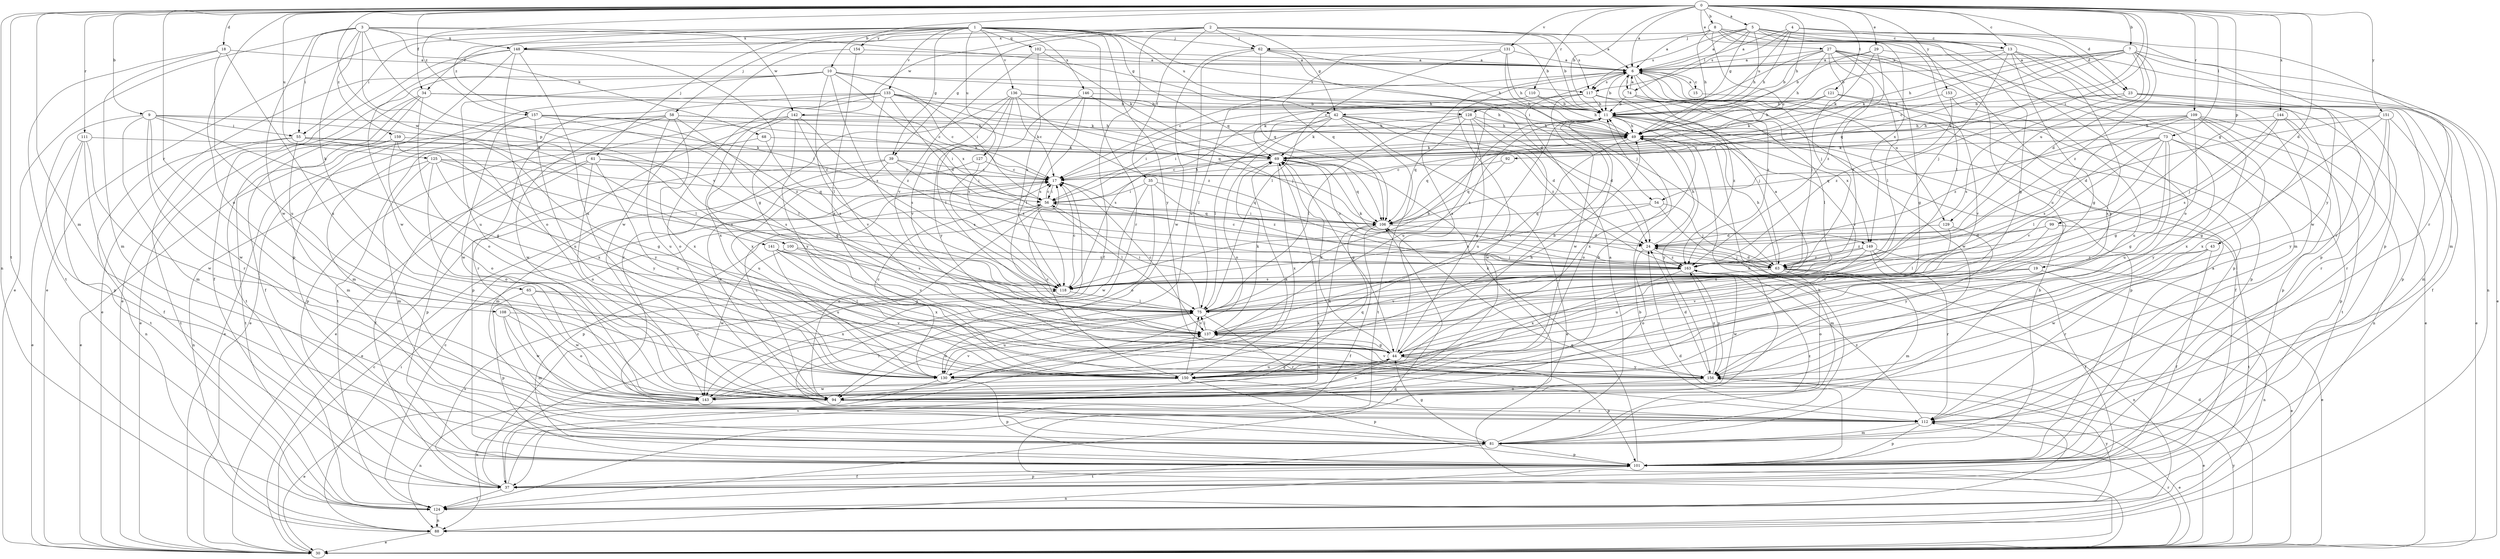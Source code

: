 strict digraph  {
0;
1;
2;
3;
4;
5;
6;
7;
8;
9;
10;
11;
13;
15;
17;
18;
19;
23;
24;
27;
29;
30;
34;
35;
37;
39;
42;
43;
44;
49;
54;
55;
56;
58;
61;
62;
63;
65;
68;
69;
73;
74;
75;
81;
88;
92;
94;
99;
100;
101;
102;
106;
108;
109;
110;
111;
112;
117;
118;
121;
124;
125;
127;
128;
129;
130;
131;
133;
136;
137;
141;
142;
143;
144;
146;
148;
149;
150;
151;
153;
154;
156;
157;
159;
163;
0 -> 5  [label=a];
0 -> 6  [label=a];
0 -> 7  [label=b];
0 -> 8  [label=b];
0 -> 9  [label=b];
0 -> 10  [label=b];
0 -> 11  [label=b];
0 -> 13  [label=c];
0 -> 18  [label=d];
0 -> 19  [label=d];
0 -> 23  [label=d];
0 -> 27  [label=e];
0 -> 29  [label=e];
0 -> 34  [label=f];
0 -> 49  [label=h];
0 -> 54  [label=i];
0 -> 73  [label=l];
0 -> 81  [label=m];
0 -> 88  [label=n];
0 -> 92  [label=o];
0 -> 94  [label=o];
0 -> 99  [label=p];
0 -> 108  [label=r];
0 -> 109  [label=r];
0 -> 110  [label=r];
0 -> 111  [label=r];
0 -> 121  [label=t];
0 -> 124  [label=t];
0 -> 125  [label=u];
0 -> 131  [label=v];
0 -> 141  [label=w];
0 -> 144  [label=x];
0 -> 151  [label=y];
0 -> 153  [label=y];
0 -> 157  [label=z];
1 -> 11  [label=b];
1 -> 30  [label=e];
1 -> 39  [label=g];
1 -> 54  [label=i];
1 -> 55  [label=i];
1 -> 58  [label=j];
1 -> 61  [label=j];
1 -> 62  [label=j];
1 -> 102  [label=q];
1 -> 106  [label=q];
1 -> 112  [label=r];
1 -> 127  [label=u];
1 -> 128  [label=u];
1 -> 133  [label=v];
1 -> 136  [label=v];
1 -> 146  [label=x];
1 -> 148  [label=x];
1 -> 154  [label=y];
1 -> 156  [label=y];
1 -> 157  [label=z];
2 -> 6  [label=a];
2 -> 11  [label=b];
2 -> 34  [label=f];
2 -> 35  [label=f];
2 -> 37  [label=f];
2 -> 39  [label=g];
2 -> 42  [label=g];
2 -> 62  [label=j];
2 -> 117  [label=s];
2 -> 142  [label=w];
3 -> 30  [label=e];
3 -> 42  [label=g];
3 -> 55  [label=i];
3 -> 65  [label=k];
3 -> 68  [label=k];
3 -> 100  [label=p];
3 -> 137  [label=v];
3 -> 142  [label=w];
3 -> 143  [label=w];
3 -> 148  [label=x];
3 -> 159  [label=z];
4 -> 6  [label=a];
4 -> 13  [label=c];
4 -> 49  [label=h];
4 -> 112  [label=r];
4 -> 117  [label=s];
4 -> 128  [label=u];
4 -> 156  [label=y];
5 -> 6  [label=a];
5 -> 13  [label=c];
5 -> 23  [label=d];
5 -> 42  [label=g];
5 -> 43  [label=g];
5 -> 44  [label=g];
5 -> 49  [label=h];
5 -> 62  [label=j];
5 -> 74  [label=l];
5 -> 94  [label=o];
5 -> 117  [label=s];
6 -> 11  [label=b];
6 -> 15  [label=c];
6 -> 17  [label=c];
6 -> 63  [label=j];
6 -> 74  [label=l];
6 -> 101  [label=p];
6 -> 117  [label=s];
6 -> 124  [label=t];
6 -> 129  [label=u];
6 -> 163  [label=z];
7 -> 6  [label=a];
7 -> 17  [label=c];
7 -> 24  [label=d];
7 -> 49  [label=h];
7 -> 69  [label=k];
7 -> 81  [label=m];
7 -> 88  [label=n];
7 -> 106  [label=q];
7 -> 129  [label=u];
7 -> 163  [label=z];
8 -> 6  [label=a];
8 -> 17  [label=c];
8 -> 49  [label=h];
8 -> 75  [label=l];
8 -> 101  [label=p];
8 -> 130  [label=u];
8 -> 148  [label=x];
8 -> 149  [label=x];
9 -> 44  [label=g];
9 -> 55  [label=i];
9 -> 56  [label=i];
9 -> 75  [label=l];
9 -> 81  [label=m];
9 -> 101  [label=p];
9 -> 112  [label=r];
9 -> 143  [label=w];
10 -> 30  [label=e];
10 -> 37  [label=f];
10 -> 49  [label=h];
10 -> 56  [label=i];
10 -> 75  [label=l];
10 -> 117  [label=s];
10 -> 118  [label=s];
10 -> 130  [label=u];
10 -> 149  [label=x];
11 -> 49  [label=h];
11 -> 56  [label=i];
11 -> 94  [label=o];
11 -> 101  [label=p];
11 -> 118  [label=s];
11 -> 130  [label=u];
11 -> 137  [label=v];
11 -> 149  [label=x];
11 -> 150  [label=x];
13 -> 6  [label=a];
13 -> 11  [label=b];
13 -> 44  [label=g];
13 -> 63  [label=j];
13 -> 112  [label=r];
13 -> 143  [label=w];
13 -> 150  [label=x];
15 -> 6  [label=a];
15 -> 101  [label=p];
17 -> 56  [label=i];
18 -> 6  [label=a];
18 -> 81  [label=m];
18 -> 124  [label=t];
18 -> 130  [label=u];
18 -> 150  [label=x];
19 -> 88  [label=n];
19 -> 118  [label=s];
19 -> 137  [label=v];
23 -> 11  [label=b];
23 -> 30  [label=e];
23 -> 37  [label=f];
23 -> 69  [label=k];
23 -> 101  [label=p];
23 -> 118  [label=s];
24 -> 49  [label=h];
24 -> 63  [label=j];
24 -> 94  [label=o];
24 -> 163  [label=z];
27 -> 6  [label=a];
27 -> 11  [label=b];
27 -> 17  [label=c];
27 -> 44  [label=g];
27 -> 49  [label=h];
27 -> 63  [label=j];
27 -> 75  [label=l];
27 -> 81  [label=m];
27 -> 101  [label=p];
27 -> 118  [label=s];
27 -> 156  [label=y];
29 -> 6  [label=a];
29 -> 11  [label=b];
29 -> 30  [label=e];
29 -> 69  [label=k];
29 -> 163  [label=z];
30 -> 17  [label=c];
30 -> 24  [label=d];
30 -> 106  [label=q];
30 -> 112  [label=r];
30 -> 156  [label=y];
34 -> 11  [label=b];
34 -> 17  [label=c];
34 -> 30  [label=e];
34 -> 37  [label=f];
34 -> 94  [label=o];
34 -> 124  [label=t];
35 -> 56  [label=i];
35 -> 94  [label=o];
35 -> 106  [label=q];
35 -> 143  [label=w];
35 -> 163  [label=z];
37 -> 17  [label=c];
37 -> 69  [label=k];
37 -> 101  [label=p];
37 -> 118  [label=s];
37 -> 124  [label=t];
37 -> 137  [label=v];
39 -> 17  [label=c];
39 -> 30  [label=e];
39 -> 56  [label=i];
39 -> 81  [label=m];
39 -> 130  [label=u];
39 -> 163  [label=z];
42 -> 24  [label=d];
42 -> 30  [label=e];
42 -> 49  [label=h];
42 -> 69  [label=k];
42 -> 75  [label=l];
42 -> 94  [label=o];
42 -> 118  [label=s];
42 -> 124  [label=t];
42 -> 163  [label=z];
43 -> 37  [label=f];
43 -> 112  [label=r];
43 -> 143  [label=w];
43 -> 163  [label=z];
44 -> 6  [label=a];
44 -> 11  [label=b];
44 -> 69  [label=k];
44 -> 94  [label=o];
44 -> 101  [label=p];
44 -> 130  [label=u];
44 -> 150  [label=x];
44 -> 156  [label=y];
49 -> 69  [label=k];
49 -> 106  [label=q];
49 -> 137  [label=v];
49 -> 156  [label=y];
54 -> 63  [label=j];
54 -> 81  [label=m];
54 -> 106  [label=q];
54 -> 118  [label=s];
55 -> 44  [label=g];
55 -> 69  [label=k];
55 -> 81  [label=m];
55 -> 88  [label=n];
55 -> 124  [label=t];
55 -> 156  [label=y];
56 -> 17  [label=c];
56 -> 49  [label=h];
56 -> 75  [label=l];
56 -> 94  [label=o];
56 -> 101  [label=p];
56 -> 106  [label=q];
58 -> 30  [label=e];
58 -> 44  [label=g];
58 -> 49  [label=h];
58 -> 69  [label=k];
58 -> 101  [label=p];
58 -> 130  [label=u];
58 -> 143  [label=w];
58 -> 150  [label=x];
61 -> 17  [label=c];
61 -> 37  [label=f];
61 -> 94  [label=o];
61 -> 101  [label=p];
61 -> 118  [label=s];
61 -> 130  [label=u];
62 -> 6  [label=a];
62 -> 24  [label=d];
62 -> 49  [label=h];
62 -> 106  [label=q];
62 -> 130  [label=u];
62 -> 143  [label=w];
63 -> 17  [label=c];
63 -> 24  [label=d];
63 -> 30  [label=e];
63 -> 49  [label=h];
63 -> 69  [label=k];
63 -> 81  [label=m];
63 -> 88  [label=n];
63 -> 94  [label=o];
63 -> 137  [label=v];
65 -> 75  [label=l];
65 -> 101  [label=p];
65 -> 143  [label=w];
65 -> 150  [label=x];
68 -> 69  [label=k];
68 -> 101  [label=p];
68 -> 118  [label=s];
69 -> 17  [label=c];
69 -> 44  [label=g];
69 -> 106  [label=q];
69 -> 150  [label=x];
69 -> 163  [label=z];
73 -> 44  [label=g];
73 -> 69  [label=k];
73 -> 75  [label=l];
73 -> 101  [label=p];
73 -> 106  [label=q];
73 -> 118  [label=s];
73 -> 130  [label=u];
73 -> 137  [label=v];
73 -> 156  [label=y];
74 -> 6  [label=a];
74 -> 11  [label=b];
74 -> 75  [label=l];
74 -> 143  [label=w];
74 -> 163  [label=z];
75 -> 6  [label=a];
75 -> 11  [label=b];
75 -> 56  [label=i];
75 -> 94  [label=o];
75 -> 112  [label=r];
75 -> 130  [label=u];
75 -> 137  [label=v];
81 -> 6  [label=a];
81 -> 44  [label=g];
81 -> 49  [label=h];
81 -> 101  [label=p];
81 -> 124  [label=t];
81 -> 163  [label=z];
88 -> 30  [label=e];
88 -> 56  [label=i];
92 -> 17  [label=c];
92 -> 106  [label=q];
94 -> 11  [label=b];
94 -> 17  [label=c];
94 -> 30  [label=e];
94 -> 49  [label=h];
94 -> 106  [label=q];
94 -> 112  [label=r];
99 -> 24  [label=d];
99 -> 124  [label=t];
99 -> 137  [label=v];
99 -> 163  [label=z];
100 -> 63  [label=j];
100 -> 137  [label=v];
100 -> 143  [label=w];
101 -> 6  [label=a];
101 -> 11  [label=b];
101 -> 24  [label=d];
101 -> 37  [label=f];
101 -> 88  [label=n];
101 -> 106  [label=q];
102 -> 6  [label=a];
102 -> 69  [label=k];
102 -> 118  [label=s];
102 -> 137  [label=v];
106 -> 24  [label=d];
106 -> 37  [label=f];
106 -> 56  [label=i];
106 -> 150  [label=x];
108 -> 81  [label=m];
108 -> 94  [label=o];
108 -> 137  [label=v];
108 -> 143  [label=w];
109 -> 17  [label=c];
109 -> 44  [label=g];
109 -> 49  [label=h];
109 -> 63  [label=j];
109 -> 88  [label=n];
109 -> 101  [label=p];
109 -> 124  [label=t];
109 -> 150  [label=x];
109 -> 163  [label=z];
110 -> 11  [label=b];
110 -> 49  [label=h];
110 -> 75  [label=l];
111 -> 30  [label=e];
111 -> 37  [label=f];
111 -> 69  [label=k];
111 -> 124  [label=t];
111 -> 143  [label=w];
112 -> 30  [label=e];
112 -> 81  [label=m];
112 -> 101  [label=p];
112 -> 163  [label=z];
117 -> 11  [label=b];
117 -> 37  [label=f];
117 -> 63  [label=j];
117 -> 69  [label=k];
117 -> 130  [label=u];
117 -> 143  [label=w];
118 -> 17  [label=c];
118 -> 75  [label=l];
121 -> 11  [label=b];
121 -> 30  [label=e];
121 -> 49  [label=h];
121 -> 69  [label=k];
121 -> 137  [label=v];
124 -> 11  [label=b];
124 -> 17  [label=c];
124 -> 88  [label=n];
124 -> 156  [label=y];
125 -> 17  [label=c];
125 -> 81  [label=m];
125 -> 88  [label=n];
125 -> 94  [label=o];
125 -> 106  [label=q];
125 -> 118  [label=s];
125 -> 156  [label=y];
127 -> 17  [label=c];
127 -> 94  [label=o];
127 -> 118  [label=s];
128 -> 24  [label=d];
128 -> 44  [label=g];
128 -> 49  [label=h];
128 -> 56  [label=i];
128 -> 75  [label=l];
128 -> 106  [label=q];
128 -> 143  [label=w];
129 -> 24  [label=d];
129 -> 75  [label=l];
129 -> 156  [label=y];
130 -> 17  [label=c];
130 -> 49  [label=h];
130 -> 88  [label=n];
130 -> 101  [label=p];
130 -> 137  [label=v];
131 -> 6  [label=a];
131 -> 49  [label=h];
131 -> 63  [label=j];
131 -> 75  [label=l];
131 -> 106  [label=q];
133 -> 11  [label=b];
133 -> 17  [label=c];
133 -> 24  [label=d];
133 -> 30  [label=e];
133 -> 69  [label=k];
133 -> 94  [label=o];
133 -> 106  [label=q];
133 -> 124  [label=t];
133 -> 150  [label=x];
133 -> 163  [label=z];
136 -> 11  [label=b];
136 -> 17  [label=c];
136 -> 49  [label=h];
136 -> 75  [label=l];
136 -> 112  [label=r];
136 -> 118  [label=s];
136 -> 137  [label=v];
136 -> 163  [label=z];
137 -> 17  [label=c];
137 -> 44  [label=g];
137 -> 69  [label=k];
137 -> 75  [label=l];
141 -> 44  [label=g];
141 -> 118  [label=s];
141 -> 130  [label=u];
141 -> 150  [label=x];
141 -> 163  [label=z];
142 -> 30  [label=e];
142 -> 49  [label=h];
142 -> 112  [label=r];
142 -> 118  [label=s];
142 -> 137  [label=v];
142 -> 150  [label=x];
142 -> 156  [label=y];
143 -> 69  [label=k];
143 -> 75  [label=l];
143 -> 88  [label=n];
144 -> 49  [label=h];
144 -> 63  [label=j];
144 -> 112  [label=r];
144 -> 118  [label=s];
144 -> 150  [label=x];
146 -> 11  [label=b];
146 -> 63  [label=j];
146 -> 75  [label=l];
146 -> 118  [label=s];
146 -> 156  [label=y];
148 -> 6  [label=a];
148 -> 30  [label=e];
148 -> 44  [label=g];
148 -> 94  [label=o];
148 -> 101  [label=p];
148 -> 130  [label=u];
148 -> 143  [label=w];
149 -> 30  [label=e];
149 -> 37  [label=f];
149 -> 63  [label=j];
149 -> 112  [label=r];
149 -> 130  [label=u];
149 -> 163  [label=z];
150 -> 17  [label=c];
150 -> 44  [label=g];
150 -> 75  [label=l];
150 -> 101  [label=p];
150 -> 112  [label=r];
150 -> 143  [label=w];
151 -> 24  [label=d];
151 -> 44  [label=g];
151 -> 49  [label=h];
151 -> 81  [label=m];
151 -> 112  [label=r];
151 -> 156  [label=y];
153 -> 11  [label=b];
153 -> 130  [label=u];
153 -> 163  [label=z];
154 -> 6  [label=a];
154 -> 143  [label=w];
154 -> 150  [label=x];
156 -> 24  [label=d];
156 -> 30  [label=e];
156 -> 69  [label=k];
156 -> 94  [label=o];
156 -> 137  [label=v];
156 -> 163  [label=z];
157 -> 49  [label=h];
157 -> 56  [label=i];
157 -> 75  [label=l];
157 -> 81  [label=m];
157 -> 130  [label=u];
157 -> 143  [label=w];
157 -> 163  [label=z];
159 -> 30  [label=e];
159 -> 69  [label=k];
159 -> 94  [label=o];
159 -> 124  [label=t];
159 -> 150  [label=x];
163 -> 118  [label=s];
163 -> 143  [label=w];
163 -> 150  [label=x];
163 -> 156  [label=y];
}
